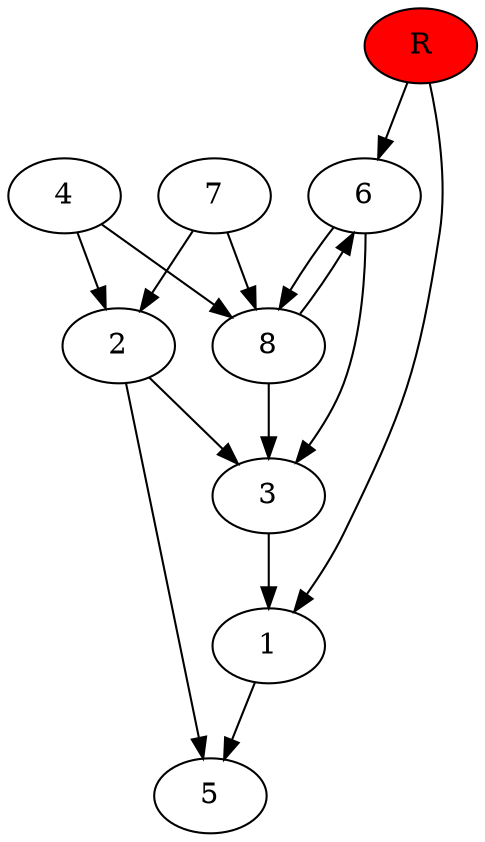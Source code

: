 digraph prb5610 {
	1
	2
	3
	4
	5
	6
	7
	8
	R [fillcolor="#ff0000" style=filled]
	1 -> 5
	2 -> 3
	2 -> 5
	3 -> 1
	4 -> 2
	4 -> 8
	6 -> 3
	6 -> 8
	7 -> 2
	7 -> 8
	8 -> 3
	8 -> 6
	R -> 1
	R -> 6
}
